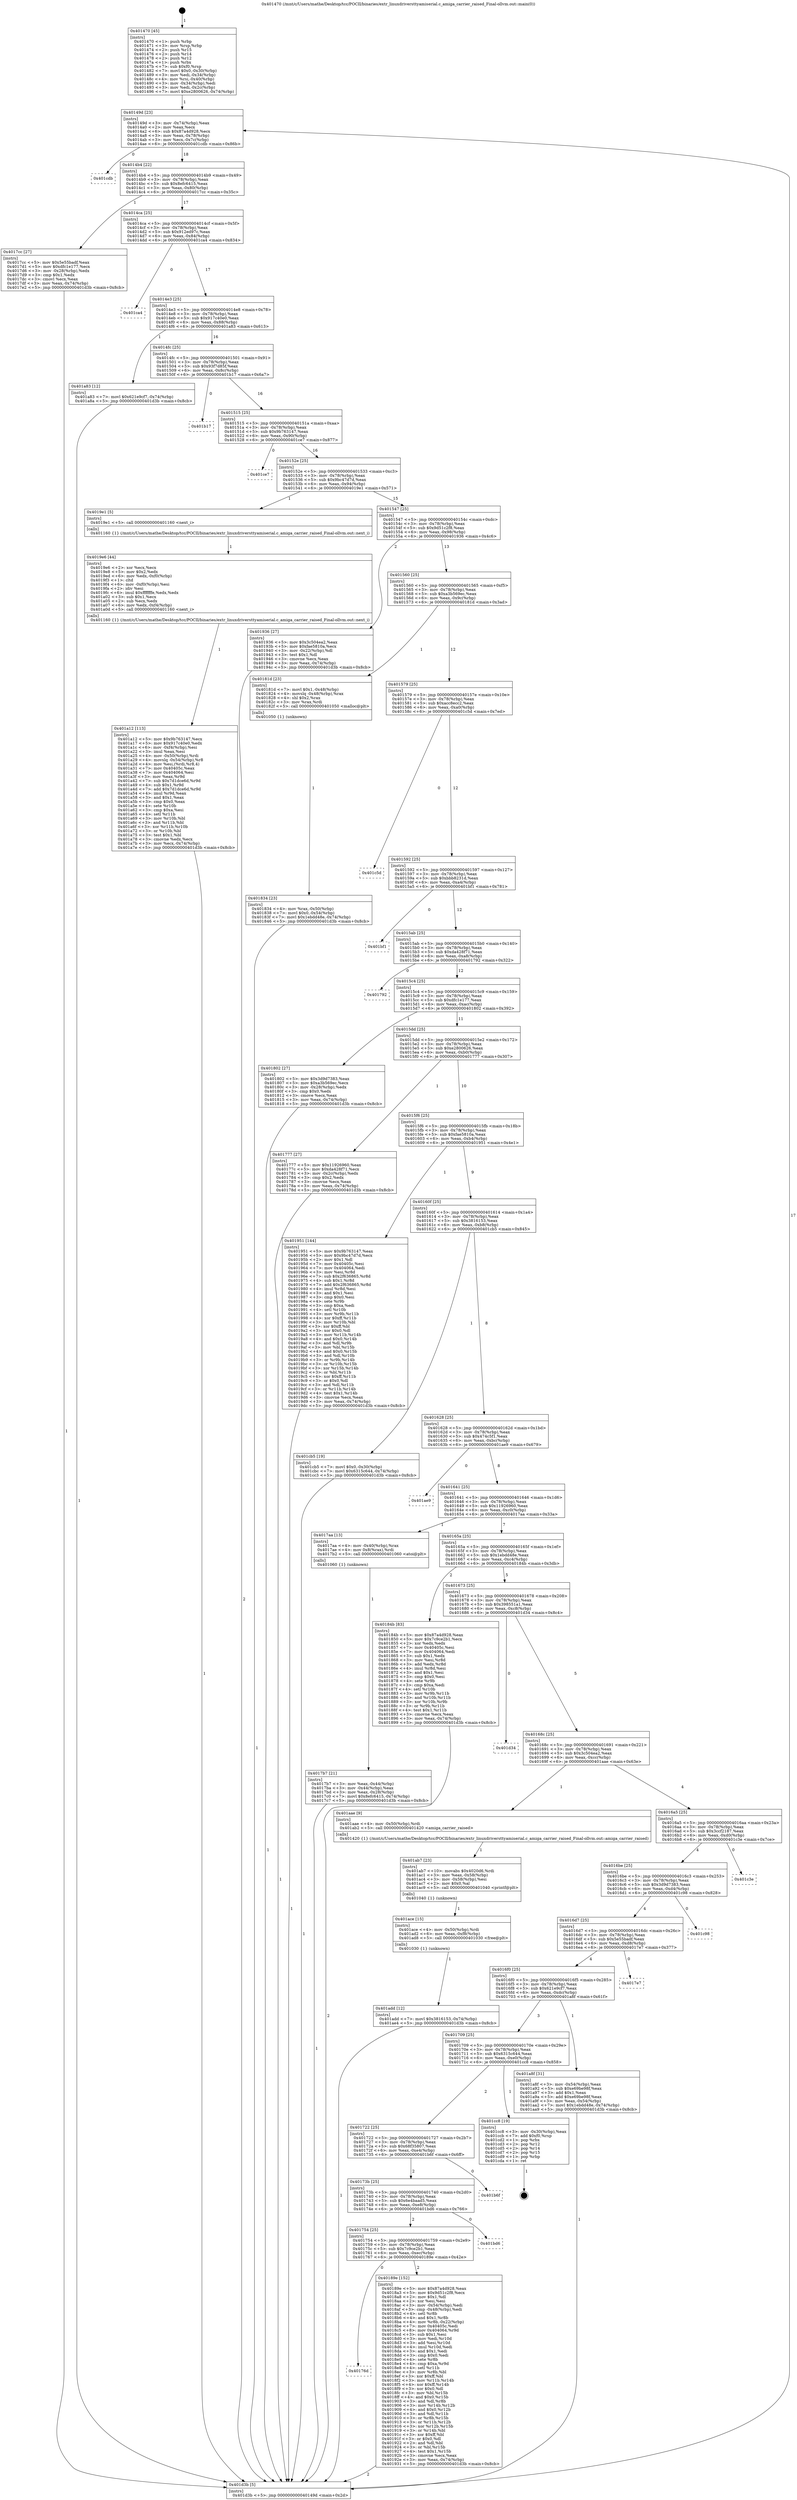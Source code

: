 digraph "0x401470" {
  label = "0x401470 (/mnt/c/Users/mathe/Desktop/tcc/POCII/binaries/extr_linuxdriversttyamiserial.c_amiga_carrier_raised_Final-ollvm.out::main(0))"
  labelloc = "t"
  node[shape=record]

  Entry [label="",width=0.3,height=0.3,shape=circle,fillcolor=black,style=filled]
  "0x40149d" [label="{
     0x40149d [23]\l
     | [instrs]\l
     &nbsp;&nbsp;0x40149d \<+3\>: mov -0x74(%rbp),%eax\l
     &nbsp;&nbsp;0x4014a0 \<+2\>: mov %eax,%ecx\l
     &nbsp;&nbsp;0x4014a2 \<+6\>: sub $0x87a4d928,%ecx\l
     &nbsp;&nbsp;0x4014a8 \<+3\>: mov %eax,-0x78(%rbp)\l
     &nbsp;&nbsp;0x4014ab \<+3\>: mov %ecx,-0x7c(%rbp)\l
     &nbsp;&nbsp;0x4014ae \<+6\>: je 0000000000401cdb \<main+0x86b\>\l
  }"]
  "0x401cdb" [label="{
     0x401cdb\l
  }", style=dashed]
  "0x4014b4" [label="{
     0x4014b4 [22]\l
     | [instrs]\l
     &nbsp;&nbsp;0x4014b4 \<+5\>: jmp 00000000004014b9 \<main+0x49\>\l
     &nbsp;&nbsp;0x4014b9 \<+3\>: mov -0x78(%rbp),%eax\l
     &nbsp;&nbsp;0x4014bc \<+5\>: sub $0x8efc6415,%eax\l
     &nbsp;&nbsp;0x4014c1 \<+3\>: mov %eax,-0x80(%rbp)\l
     &nbsp;&nbsp;0x4014c4 \<+6\>: je 00000000004017cc \<main+0x35c\>\l
  }"]
  Exit [label="",width=0.3,height=0.3,shape=circle,fillcolor=black,style=filled,peripheries=2]
  "0x4017cc" [label="{
     0x4017cc [27]\l
     | [instrs]\l
     &nbsp;&nbsp;0x4017cc \<+5\>: mov $0x5e55badf,%eax\l
     &nbsp;&nbsp;0x4017d1 \<+5\>: mov $0xdfc1e177,%ecx\l
     &nbsp;&nbsp;0x4017d6 \<+3\>: mov -0x28(%rbp),%edx\l
     &nbsp;&nbsp;0x4017d9 \<+3\>: cmp $0x1,%edx\l
     &nbsp;&nbsp;0x4017dc \<+3\>: cmovl %ecx,%eax\l
     &nbsp;&nbsp;0x4017df \<+3\>: mov %eax,-0x74(%rbp)\l
     &nbsp;&nbsp;0x4017e2 \<+5\>: jmp 0000000000401d3b \<main+0x8cb\>\l
  }"]
  "0x4014ca" [label="{
     0x4014ca [25]\l
     | [instrs]\l
     &nbsp;&nbsp;0x4014ca \<+5\>: jmp 00000000004014cf \<main+0x5f\>\l
     &nbsp;&nbsp;0x4014cf \<+3\>: mov -0x78(%rbp),%eax\l
     &nbsp;&nbsp;0x4014d2 \<+5\>: sub $0x912ed97c,%eax\l
     &nbsp;&nbsp;0x4014d7 \<+6\>: mov %eax,-0x84(%rbp)\l
     &nbsp;&nbsp;0x4014dd \<+6\>: je 0000000000401ca4 \<main+0x834\>\l
  }"]
  "0x401add" [label="{
     0x401add [12]\l
     | [instrs]\l
     &nbsp;&nbsp;0x401add \<+7\>: movl $0x3816153,-0x74(%rbp)\l
     &nbsp;&nbsp;0x401ae4 \<+5\>: jmp 0000000000401d3b \<main+0x8cb\>\l
  }"]
  "0x401ca4" [label="{
     0x401ca4\l
  }", style=dashed]
  "0x4014e3" [label="{
     0x4014e3 [25]\l
     | [instrs]\l
     &nbsp;&nbsp;0x4014e3 \<+5\>: jmp 00000000004014e8 \<main+0x78\>\l
     &nbsp;&nbsp;0x4014e8 \<+3\>: mov -0x78(%rbp),%eax\l
     &nbsp;&nbsp;0x4014eb \<+5\>: sub $0x917c40e0,%eax\l
     &nbsp;&nbsp;0x4014f0 \<+6\>: mov %eax,-0x88(%rbp)\l
     &nbsp;&nbsp;0x4014f6 \<+6\>: je 0000000000401a83 \<main+0x613\>\l
  }"]
  "0x401ace" [label="{
     0x401ace [15]\l
     | [instrs]\l
     &nbsp;&nbsp;0x401ace \<+4\>: mov -0x50(%rbp),%rdi\l
     &nbsp;&nbsp;0x401ad2 \<+6\>: mov %eax,-0xf8(%rbp)\l
     &nbsp;&nbsp;0x401ad8 \<+5\>: call 0000000000401030 \<free@plt\>\l
     | [calls]\l
     &nbsp;&nbsp;0x401030 \{1\} (unknown)\l
  }"]
  "0x401a83" [label="{
     0x401a83 [12]\l
     | [instrs]\l
     &nbsp;&nbsp;0x401a83 \<+7\>: movl $0x621e9cf7,-0x74(%rbp)\l
     &nbsp;&nbsp;0x401a8a \<+5\>: jmp 0000000000401d3b \<main+0x8cb\>\l
  }"]
  "0x4014fc" [label="{
     0x4014fc [25]\l
     | [instrs]\l
     &nbsp;&nbsp;0x4014fc \<+5\>: jmp 0000000000401501 \<main+0x91\>\l
     &nbsp;&nbsp;0x401501 \<+3\>: mov -0x78(%rbp),%eax\l
     &nbsp;&nbsp;0x401504 \<+5\>: sub $0x93f7d85f,%eax\l
     &nbsp;&nbsp;0x401509 \<+6\>: mov %eax,-0x8c(%rbp)\l
     &nbsp;&nbsp;0x40150f \<+6\>: je 0000000000401b17 \<main+0x6a7\>\l
  }"]
  "0x401ab7" [label="{
     0x401ab7 [23]\l
     | [instrs]\l
     &nbsp;&nbsp;0x401ab7 \<+10\>: movabs $0x4020d6,%rdi\l
     &nbsp;&nbsp;0x401ac1 \<+3\>: mov %eax,-0x58(%rbp)\l
     &nbsp;&nbsp;0x401ac4 \<+3\>: mov -0x58(%rbp),%esi\l
     &nbsp;&nbsp;0x401ac7 \<+2\>: mov $0x0,%al\l
     &nbsp;&nbsp;0x401ac9 \<+5\>: call 0000000000401040 \<printf@plt\>\l
     | [calls]\l
     &nbsp;&nbsp;0x401040 \{1\} (unknown)\l
  }"]
  "0x401b17" [label="{
     0x401b17\l
  }", style=dashed]
  "0x401515" [label="{
     0x401515 [25]\l
     | [instrs]\l
     &nbsp;&nbsp;0x401515 \<+5\>: jmp 000000000040151a \<main+0xaa\>\l
     &nbsp;&nbsp;0x40151a \<+3\>: mov -0x78(%rbp),%eax\l
     &nbsp;&nbsp;0x40151d \<+5\>: sub $0x9b763147,%eax\l
     &nbsp;&nbsp;0x401522 \<+6\>: mov %eax,-0x90(%rbp)\l
     &nbsp;&nbsp;0x401528 \<+6\>: je 0000000000401ce7 \<main+0x877\>\l
  }"]
  "0x401a12" [label="{
     0x401a12 [113]\l
     | [instrs]\l
     &nbsp;&nbsp;0x401a12 \<+5\>: mov $0x9b763147,%ecx\l
     &nbsp;&nbsp;0x401a17 \<+5\>: mov $0x917c40e0,%edx\l
     &nbsp;&nbsp;0x401a1c \<+6\>: mov -0xf4(%rbp),%esi\l
     &nbsp;&nbsp;0x401a22 \<+3\>: imul %eax,%esi\l
     &nbsp;&nbsp;0x401a25 \<+4\>: mov -0x50(%rbp),%rdi\l
     &nbsp;&nbsp;0x401a29 \<+4\>: movslq -0x54(%rbp),%r8\l
     &nbsp;&nbsp;0x401a2d \<+4\>: mov %esi,(%rdi,%r8,4)\l
     &nbsp;&nbsp;0x401a31 \<+7\>: mov 0x40405c,%eax\l
     &nbsp;&nbsp;0x401a38 \<+7\>: mov 0x404064,%esi\l
     &nbsp;&nbsp;0x401a3f \<+3\>: mov %eax,%r9d\l
     &nbsp;&nbsp;0x401a42 \<+7\>: sub $0x7d1dce6d,%r9d\l
     &nbsp;&nbsp;0x401a49 \<+4\>: sub $0x1,%r9d\l
     &nbsp;&nbsp;0x401a4d \<+7\>: add $0x7d1dce6d,%r9d\l
     &nbsp;&nbsp;0x401a54 \<+4\>: imul %r9d,%eax\l
     &nbsp;&nbsp;0x401a58 \<+3\>: and $0x1,%eax\l
     &nbsp;&nbsp;0x401a5b \<+3\>: cmp $0x0,%eax\l
     &nbsp;&nbsp;0x401a5e \<+4\>: sete %r10b\l
     &nbsp;&nbsp;0x401a62 \<+3\>: cmp $0xa,%esi\l
     &nbsp;&nbsp;0x401a65 \<+4\>: setl %r11b\l
     &nbsp;&nbsp;0x401a69 \<+3\>: mov %r10b,%bl\l
     &nbsp;&nbsp;0x401a6c \<+3\>: and %r11b,%bl\l
     &nbsp;&nbsp;0x401a6f \<+3\>: xor %r11b,%r10b\l
     &nbsp;&nbsp;0x401a72 \<+3\>: or %r10b,%bl\l
     &nbsp;&nbsp;0x401a75 \<+3\>: test $0x1,%bl\l
     &nbsp;&nbsp;0x401a78 \<+3\>: cmovne %edx,%ecx\l
     &nbsp;&nbsp;0x401a7b \<+3\>: mov %ecx,-0x74(%rbp)\l
     &nbsp;&nbsp;0x401a7e \<+5\>: jmp 0000000000401d3b \<main+0x8cb\>\l
  }"]
  "0x401ce7" [label="{
     0x401ce7\l
  }", style=dashed]
  "0x40152e" [label="{
     0x40152e [25]\l
     | [instrs]\l
     &nbsp;&nbsp;0x40152e \<+5\>: jmp 0000000000401533 \<main+0xc3\>\l
     &nbsp;&nbsp;0x401533 \<+3\>: mov -0x78(%rbp),%eax\l
     &nbsp;&nbsp;0x401536 \<+5\>: sub $0x9bc47d7d,%eax\l
     &nbsp;&nbsp;0x40153b \<+6\>: mov %eax,-0x94(%rbp)\l
     &nbsp;&nbsp;0x401541 \<+6\>: je 00000000004019e1 \<main+0x571\>\l
  }"]
  "0x4019e6" [label="{
     0x4019e6 [44]\l
     | [instrs]\l
     &nbsp;&nbsp;0x4019e6 \<+2\>: xor %ecx,%ecx\l
     &nbsp;&nbsp;0x4019e8 \<+5\>: mov $0x2,%edx\l
     &nbsp;&nbsp;0x4019ed \<+6\>: mov %edx,-0xf0(%rbp)\l
     &nbsp;&nbsp;0x4019f3 \<+1\>: cltd\l
     &nbsp;&nbsp;0x4019f4 \<+6\>: mov -0xf0(%rbp),%esi\l
     &nbsp;&nbsp;0x4019fa \<+2\>: idiv %esi\l
     &nbsp;&nbsp;0x4019fc \<+6\>: imul $0xfffffffe,%edx,%edx\l
     &nbsp;&nbsp;0x401a02 \<+3\>: sub $0x1,%ecx\l
     &nbsp;&nbsp;0x401a05 \<+2\>: sub %ecx,%edx\l
     &nbsp;&nbsp;0x401a07 \<+6\>: mov %edx,-0xf4(%rbp)\l
     &nbsp;&nbsp;0x401a0d \<+5\>: call 0000000000401160 \<next_i\>\l
     | [calls]\l
     &nbsp;&nbsp;0x401160 \{1\} (/mnt/c/Users/mathe/Desktop/tcc/POCII/binaries/extr_linuxdriversttyamiserial.c_amiga_carrier_raised_Final-ollvm.out::next_i)\l
  }"]
  "0x4019e1" [label="{
     0x4019e1 [5]\l
     | [instrs]\l
     &nbsp;&nbsp;0x4019e1 \<+5\>: call 0000000000401160 \<next_i\>\l
     | [calls]\l
     &nbsp;&nbsp;0x401160 \{1\} (/mnt/c/Users/mathe/Desktop/tcc/POCII/binaries/extr_linuxdriversttyamiserial.c_amiga_carrier_raised_Final-ollvm.out::next_i)\l
  }"]
  "0x401547" [label="{
     0x401547 [25]\l
     | [instrs]\l
     &nbsp;&nbsp;0x401547 \<+5\>: jmp 000000000040154c \<main+0xdc\>\l
     &nbsp;&nbsp;0x40154c \<+3\>: mov -0x78(%rbp),%eax\l
     &nbsp;&nbsp;0x40154f \<+5\>: sub $0x9d51c2f8,%eax\l
     &nbsp;&nbsp;0x401554 \<+6\>: mov %eax,-0x98(%rbp)\l
     &nbsp;&nbsp;0x40155a \<+6\>: je 0000000000401936 \<main+0x4c6\>\l
  }"]
  "0x40176d" [label="{
     0x40176d\l
  }", style=dashed]
  "0x401936" [label="{
     0x401936 [27]\l
     | [instrs]\l
     &nbsp;&nbsp;0x401936 \<+5\>: mov $0x3c504ea2,%eax\l
     &nbsp;&nbsp;0x40193b \<+5\>: mov $0xfae5810a,%ecx\l
     &nbsp;&nbsp;0x401940 \<+3\>: mov -0x22(%rbp),%dl\l
     &nbsp;&nbsp;0x401943 \<+3\>: test $0x1,%dl\l
     &nbsp;&nbsp;0x401946 \<+3\>: cmovne %ecx,%eax\l
     &nbsp;&nbsp;0x401949 \<+3\>: mov %eax,-0x74(%rbp)\l
     &nbsp;&nbsp;0x40194c \<+5\>: jmp 0000000000401d3b \<main+0x8cb\>\l
  }"]
  "0x401560" [label="{
     0x401560 [25]\l
     | [instrs]\l
     &nbsp;&nbsp;0x401560 \<+5\>: jmp 0000000000401565 \<main+0xf5\>\l
     &nbsp;&nbsp;0x401565 \<+3\>: mov -0x78(%rbp),%eax\l
     &nbsp;&nbsp;0x401568 \<+5\>: sub $0xa3b569ec,%eax\l
     &nbsp;&nbsp;0x40156d \<+6\>: mov %eax,-0x9c(%rbp)\l
     &nbsp;&nbsp;0x401573 \<+6\>: je 000000000040181d \<main+0x3ad\>\l
  }"]
  "0x40189e" [label="{
     0x40189e [152]\l
     | [instrs]\l
     &nbsp;&nbsp;0x40189e \<+5\>: mov $0x87a4d928,%eax\l
     &nbsp;&nbsp;0x4018a3 \<+5\>: mov $0x9d51c2f8,%ecx\l
     &nbsp;&nbsp;0x4018a8 \<+2\>: mov $0x1,%dl\l
     &nbsp;&nbsp;0x4018aa \<+2\>: xor %esi,%esi\l
     &nbsp;&nbsp;0x4018ac \<+3\>: mov -0x54(%rbp),%edi\l
     &nbsp;&nbsp;0x4018af \<+3\>: cmp -0x48(%rbp),%edi\l
     &nbsp;&nbsp;0x4018b2 \<+4\>: setl %r8b\l
     &nbsp;&nbsp;0x4018b6 \<+4\>: and $0x1,%r8b\l
     &nbsp;&nbsp;0x4018ba \<+4\>: mov %r8b,-0x22(%rbp)\l
     &nbsp;&nbsp;0x4018be \<+7\>: mov 0x40405c,%edi\l
     &nbsp;&nbsp;0x4018c5 \<+8\>: mov 0x404064,%r9d\l
     &nbsp;&nbsp;0x4018cd \<+3\>: sub $0x1,%esi\l
     &nbsp;&nbsp;0x4018d0 \<+3\>: mov %edi,%r10d\l
     &nbsp;&nbsp;0x4018d3 \<+3\>: add %esi,%r10d\l
     &nbsp;&nbsp;0x4018d6 \<+4\>: imul %r10d,%edi\l
     &nbsp;&nbsp;0x4018da \<+3\>: and $0x1,%edi\l
     &nbsp;&nbsp;0x4018dd \<+3\>: cmp $0x0,%edi\l
     &nbsp;&nbsp;0x4018e0 \<+4\>: sete %r8b\l
     &nbsp;&nbsp;0x4018e4 \<+4\>: cmp $0xa,%r9d\l
     &nbsp;&nbsp;0x4018e8 \<+4\>: setl %r11b\l
     &nbsp;&nbsp;0x4018ec \<+3\>: mov %r8b,%bl\l
     &nbsp;&nbsp;0x4018ef \<+3\>: xor $0xff,%bl\l
     &nbsp;&nbsp;0x4018f2 \<+3\>: mov %r11b,%r14b\l
     &nbsp;&nbsp;0x4018f5 \<+4\>: xor $0xff,%r14b\l
     &nbsp;&nbsp;0x4018f9 \<+3\>: xor $0x0,%dl\l
     &nbsp;&nbsp;0x4018fc \<+3\>: mov %bl,%r15b\l
     &nbsp;&nbsp;0x4018ff \<+4\>: and $0x0,%r15b\l
     &nbsp;&nbsp;0x401903 \<+3\>: and %dl,%r8b\l
     &nbsp;&nbsp;0x401906 \<+3\>: mov %r14b,%r12b\l
     &nbsp;&nbsp;0x401909 \<+4\>: and $0x0,%r12b\l
     &nbsp;&nbsp;0x40190d \<+3\>: and %dl,%r11b\l
     &nbsp;&nbsp;0x401910 \<+3\>: or %r8b,%r15b\l
     &nbsp;&nbsp;0x401913 \<+3\>: or %r11b,%r12b\l
     &nbsp;&nbsp;0x401916 \<+3\>: xor %r12b,%r15b\l
     &nbsp;&nbsp;0x401919 \<+3\>: or %r14b,%bl\l
     &nbsp;&nbsp;0x40191c \<+3\>: xor $0xff,%bl\l
     &nbsp;&nbsp;0x40191f \<+3\>: or $0x0,%dl\l
     &nbsp;&nbsp;0x401922 \<+2\>: and %dl,%bl\l
     &nbsp;&nbsp;0x401924 \<+3\>: or %bl,%r15b\l
     &nbsp;&nbsp;0x401927 \<+4\>: test $0x1,%r15b\l
     &nbsp;&nbsp;0x40192b \<+3\>: cmovne %ecx,%eax\l
     &nbsp;&nbsp;0x40192e \<+3\>: mov %eax,-0x74(%rbp)\l
     &nbsp;&nbsp;0x401931 \<+5\>: jmp 0000000000401d3b \<main+0x8cb\>\l
  }"]
  "0x40181d" [label="{
     0x40181d [23]\l
     | [instrs]\l
     &nbsp;&nbsp;0x40181d \<+7\>: movl $0x1,-0x48(%rbp)\l
     &nbsp;&nbsp;0x401824 \<+4\>: movslq -0x48(%rbp),%rax\l
     &nbsp;&nbsp;0x401828 \<+4\>: shl $0x2,%rax\l
     &nbsp;&nbsp;0x40182c \<+3\>: mov %rax,%rdi\l
     &nbsp;&nbsp;0x40182f \<+5\>: call 0000000000401050 \<malloc@plt\>\l
     | [calls]\l
     &nbsp;&nbsp;0x401050 \{1\} (unknown)\l
  }"]
  "0x401579" [label="{
     0x401579 [25]\l
     | [instrs]\l
     &nbsp;&nbsp;0x401579 \<+5\>: jmp 000000000040157e \<main+0x10e\>\l
     &nbsp;&nbsp;0x40157e \<+3\>: mov -0x78(%rbp),%eax\l
     &nbsp;&nbsp;0x401581 \<+5\>: sub $0xacc8ecc2,%eax\l
     &nbsp;&nbsp;0x401586 \<+6\>: mov %eax,-0xa0(%rbp)\l
     &nbsp;&nbsp;0x40158c \<+6\>: je 0000000000401c5d \<main+0x7ed\>\l
  }"]
  "0x401754" [label="{
     0x401754 [25]\l
     | [instrs]\l
     &nbsp;&nbsp;0x401754 \<+5\>: jmp 0000000000401759 \<main+0x2e9\>\l
     &nbsp;&nbsp;0x401759 \<+3\>: mov -0x78(%rbp),%eax\l
     &nbsp;&nbsp;0x40175c \<+5\>: sub $0x7c9ce2b1,%eax\l
     &nbsp;&nbsp;0x401761 \<+6\>: mov %eax,-0xec(%rbp)\l
     &nbsp;&nbsp;0x401767 \<+6\>: je 000000000040189e \<main+0x42e\>\l
  }"]
  "0x401c5d" [label="{
     0x401c5d\l
  }", style=dashed]
  "0x401592" [label="{
     0x401592 [25]\l
     | [instrs]\l
     &nbsp;&nbsp;0x401592 \<+5\>: jmp 0000000000401597 \<main+0x127\>\l
     &nbsp;&nbsp;0x401597 \<+3\>: mov -0x78(%rbp),%eax\l
     &nbsp;&nbsp;0x40159a \<+5\>: sub $0xbbb8231d,%eax\l
     &nbsp;&nbsp;0x40159f \<+6\>: mov %eax,-0xa4(%rbp)\l
     &nbsp;&nbsp;0x4015a5 \<+6\>: je 0000000000401bf1 \<main+0x781\>\l
  }"]
  "0x401bd6" [label="{
     0x401bd6\l
  }", style=dashed]
  "0x401bf1" [label="{
     0x401bf1\l
  }", style=dashed]
  "0x4015ab" [label="{
     0x4015ab [25]\l
     | [instrs]\l
     &nbsp;&nbsp;0x4015ab \<+5\>: jmp 00000000004015b0 \<main+0x140\>\l
     &nbsp;&nbsp;0x4015b0 \<+3\>: mov -0x78(%rbp),%eax\l
     &nbsp;&nbsp;0x4015b3 \<+5\>: sub $0xda428f71,%eax\l
     &nbsp;&nbsp;0x4015b8 \<+6\>: mov %eax,-0xa8(%rbp)\l
     &nbsp;&nbsp;0x4015be \<+6\>: je 0000000000401792 \<main+0x322\>\l
  }"]
  "0x40173b" [label="{
     0x40173b [25]\l
     | [instrs]\l
     &nbsp;&nbsp;0x40173b \<+5\>: jmp 0000000000401740 \<main+0x2d0\>\l
     &nbsp;&nbsp;0x401740 \<+3\>: mov -0x78(%rbp),%eax\l
     &nbsp;&nbsp;0x401743 \<+5\>: sub $0x6e4baad5,%eax\l
     &nbsp;&nbsp;0x401748 \<+6\>: mov %eax,-0xe8(%rbp)\l
     &nbsp;&nbsp;0x40174e \<+6\>: je 0000000000401bd6 \<main+0x766\>\l
  }"]
  "0x401792" [label="{
     0x401792\l
  }", style=dashed]
  "0x4015c4" [label="{
     0x4015c4 [25]\l
     | [instrs]\l
     &nbsp;&nbsp;0x4015c4 \<+5\>: jmp 00000000004015c9 \<main+0x159\>\l
     &nbsp;&nbsp;0x4015c9 \<+3\>: mov -0x78(%rbp),%eax\l
     &nbsp;&nbsp;0x4015cc \<+5\>: sub $0xdfc1e177,%eax\l
     &nbsp;&nbsp;0x4015d1 \<+6\>: mov %eax,-0xac(%rbp)\l
     &nbsp;&nbsp;0x4015d7 \<+6\>: je 0000000000401802 \<main+0x392\>\l
  }"]
  "0x401b6f" [label="{
     0x401b6f\l
  }", style=dashed]
  "0x401802" [label="{
     0x401802 [27]\l
     | [instrs]\l
     &nbsp;&nbsp;0x401802 \<+5\>: mov $0x3d9d7383,%eax\l
     &nbsp;&nbsp;0x401807 \<+5\>: mov $0xa3b569ec,%ecx\l
     &nbsp;&nbsp;0x40180c \<+3\>: mov -0x28(%rbp),%edx\l
     &nbsp;&nbsp;0x40180f \<+3\>: cmp $0x0,%edx\l
     &nbsp;&nbsp;0x401812 \<+3\>: cmove %ecx,%eax\l
     &nbsp;&nbsp;0x401815 \<+3\>: mov %eax,-0x74(%rbp)\l
     &nbsp;&nbsp;0x401818 \<+5\>: jmp 0000000000401d3b \<main+0x8cb\>\l
  }"]
  "0x4015dd" [label="{
     0x4015dd [25]\l
     | [instrs]\l
     &nbsp;&nbsp;0x4015dd \<+5\>: jmp 00000000004015e2 \<main+0x172\>\l
     &nbsp;&nbsp;0x4015e2 \<+3\>: mov -0x78(%rbp),%eax\l
     &nbsp;&nbsp;0x4015e5 \<+5\>: sub $0xe2800626,%eax\l
     &nbsp;&nbsp;0x4015ea \<+6\>: mov %eax,-0xb0(%rbp)\l
     &nbsp;&nbsp;0x4015f0 \<+6\>: je 0000000000401777 \<main+0x307\>\l
  }"]
  "0x401722" [label="{
     0x401722 [25]\l
     | [instrs]\l
     &nbsp;&nbsp;0x401722 \<+5\>: jmp 0000000000401727 \<main+0x2b7\>\l
     &nbsp;&nbsp;0x401727 \<+3\>: mov -0x78(%rbp),%eax\l
     &nbsp;&nbsp;0x40172a \<+5\>: sub $0x68f35807,%eax\l
     &nbsp;&nbsp;0x40172f \<+6\>: mov %eax,-0xe4(%rbp)\l
     &nbsp;&nbsp;0x401735 \<+6\>: je 0000000000401b6f \<main+0x6ff\>\l
  }"]
  "0x401777" [label="{
     0x401777 [27]\l
     | [instrs]\l
     &nbsp;&nbsp;0x401777 \<+5\>: mov $0x11926960,%eax\l
     &nbsp;&nbsp;0x40177c \<+5\>: mov $0xda428f71,%ecx\l
     &nbsp;&nbsp;0x401781 \<+3\>: mov -0x2c(%rbp),%edx\l
     &nbsp;&nbsp;0x401784 \<+3\>: cmp $0x2,%edx\l
     &nbsp;&nbsp;0x401787 \<+3\>: cmovne %ecx,%eax\l
     &nbsp;&nbsp;0x40178a \<+3\>: mov %eax,-0x74(%rbp)\l
     &nbsp;&nbsp;0x40178d \<+5\>: jmp 0000000000401d3b \<main+0x8cb\>\l
  }"]
  "0x4015f6" [label="{
     0x4015f6 [25]\l
     | [instrs]\l
     &nbsp;&nbsp;0x4015f6 \<+5\>: jmp 00000000004015fb \<main+0x18b\>\l
     &nbsp;&nbsp;0x4015fb \<+3\>: mov -0x78(%rbp),%eax\l
     &nbsp;&nbsp;0x4015fe \<+5\>: sub $0xfae5810a,%eax\l
     &nbsp;&nbsp;0x401603 \<+6\>: mov %eax,-0xb4(%rbp)\l
     &nbsp;&nbsp;0x401609 \<+6\>: je 0000000000401951 \<main+0x4e1\>\l
  }"]
  "0x401d3b" [label="{
     0x401d3b [5]\l
     | [instrs]\l
     &nbsp;&nbsp;0x401d3b \<+5\>: jmp 000000000040149d \<main+0x2d\>\l
  }"]
  "0x401470" [label="{
     0x401470 [45]\l
     | [instrs]\l
     &nbsp;&nbsp;0x401470 \<+1\>: push %rbp\l
     &nbsp;&nbsp;0x401471 \<+3\>: mov %rsp,%rbp\l
     &nbsp;&nbsp;0x401474 \<+2\>: push %r15\l
     &nbsp;&nbsp;0x401476 \<+2\>: push %r14\l
     &nbsp;&nbsp;0x401478 \<+2\>: push %r12\l
     &nbsp;&nbsp;0x40147a \<+1\>: push %rbx\l
     &nbsp;&nbsp;0x40147b \<+7\>: sub $0xf0,%rsp\l
     &nbsp;&nbsp;0x401482 \<+7\>: movl $0x0,-0x30(%rbp)\l
     &nbsp;&nbsp;0x401489 \<+3\>: mov %edi,-0x34(%rbp)\l
     &nbsp;&nbsp;0x40148c \<+4\>: mov %rsi,-0x40(%rbp)\l
     &nbsp;&nbsp;0x401490 \<+3\>: mov -0x34(%rbp),%edi\l
     &nbsp;&nbsp;0x401493 \<+3\>: mov %edi,-0x2c(%rbp)\l
     &nbsp;&nbsp;0x401496 \<+7\>: movl $0xe2800626,-0x74(%rbp)\l
  }"]
  "0x401cc8" [label="{
     0x401cc8 [19]\l
     | [instrs]\l
     &nbsp;&nbsp;0x401cc8 \<+3\>: mov -0x30(%rbp),%eax\l
     &nbsp;&nbsp;0x401ccb \<+7\>: add $0xf0,%rsp\l
     &nbsp;&nbsp;0x401cd2 \<+1\>: pop %rbx\l
     &nbsp;&nbsp;0x401cd3 \<+2\>: pop %r12\l
     &nbsp;&nbsp;0x401cd5 \<+2\>: pop %r14\l
     &nbsp;&nbsp;0x401cd7 \<+2\>: pop %r15\l
     &nbsp;&nbsp;0x401cd9 \<+1\>: pop %rbp\l
     &nbsp;&nbsp;0x401cda \<+1\>: ret\l
  }"]
  "0x401951" [label="{
     0x401951 [144]\l
     | [instrs]\l
     &nbsp;&nbsp;0x401951 \<+5\>: mov $0x9b763147,%eax\l
     &nbsp;&nbsp;0x401956 \<+5\>: mov $0x9bc47d7d,%ecx\l
     &nbsp;&nbsp;0x40195b \<+2\>: mov $0x1,%dl\l
     &nbsp;&nbsp;0x40195d \<+7\>: mov 0x40405c,%esi\l
     &nbsp;&nbsp;0x401964 \<+7\>: mov 0x404064,%edi\l
     &nbsp;&nbsp;0x40196b \<+3\>: mov %esi,%r8d\l
     &nbsp;&nbsp;0x40196e \<+7\>: sub $0x2f636865,%r8d\l
     &nbsp;&nbsp;0x401975 \<+4\>: sub $0x1,%r8d\l
     &nbsp;&nbsp;0x401979 \<+7\>: add $0x2f636865,%r8d\l
     &nbsp;&nbsp;0x401980 \<+4\>: imul %r8d,%esi\l
     &nbsp;&nbsp;0x401984 \<+3\>: and $0x1,%esi\l
     &nbsp;&nbsp;0x401987 \<+3\>: cmp $0x0,%esi\l
     &nbsp;&nbsp;0x40198a \<+4\>: sete %r9b\l
     &nbsp;&nbsp;0x40198e \<+3\>: cmp $0xa,%edi\l
     &nbsp;&nbsp;0x401991 \<+4\>: setl %r10b\l
     &nbsp;&nbsp;0x401995 \<+3\>: mov %r9b,%r11b\l
     &nbsp;&nbsp;0x401998 \<+4\>: xor $0xff,%r11b\l
     &nbsp;&nbsp;0x40199c \<+3\>: mov %r10b,%bl\l
     &nbsp;&nbsp;0x40199f \<+3\>: xor $0xff,%bl\l
     &nbsp;&nbsp;0x4019a2 \<+3\>: xor $0x0,%dl\l
     &nbsp;&nbsp;0x4019a5 \<+3\>: mov %r11b,%r14b\l
     &nbsp;&nbsp;0x4019a8 \<+4\>: and $0x0,%r14b\l
     &nbsp;&nbsp;0x4019ac \<+3\>: and %dl,%r9b\l
     &nbsp;&nbsp;0x4019af \<+3\>: mov %bl,%r15b\l
     &nbsp;&nbsp;0x4019b2 \<+4\>: and $0x0,%r15b\l
     &nbsp;&nbsp;0x4019b6 \<+3\>: and %dl,%r10b\l
     &nbsp;&nbsp;0x4019b9 \<+3\>: or %r9b,%r14b\l
     &nbsp;&nbsp;0x4019bc \<+3\>: or %r10b,%r15b\l
     &nbsp;&nbsp;0x4019bf \<+3\>: xor %r15b,%r14b\l
     &nbsp;&nbsp;0x4019c2 \<+3\>: or %bl,%r11b\l
     &nbsp;&nbsp;0x4019c5 \<+4\>: xor $0xff,%r11b\l
     &nbsp;&nbsp;0x4019c9 \<+3\>: or $0x0,%dl\l
     &nbsp;&nbsp;0x4019cc \<+3\>: and %dl,%r11b\l
     &nbsp;&nbsp;0x4019cf \<+3\>: or %r11b,%r14b\l
     &nbsp;&nbsp;0x4019d2 \<+4\>: test $0x1,%r14b\l
     &nbsp;&nbsp;0x4019d6 \<+3\>: cmovne %ecx,%eax\l
     &nbsp;&nbsp;0x4019d9 \<+3\>: mov %eax,-0x74(%rbp)\l
     &nbsp;&nbsp;0x4019dc \<+5\>: jmp 0000000000401d3b \<main+0x8cb\>\l
  }"]
  "0x40160f" [label="{
     0x40160f [25]\l
     | [instrs]\l
     &nbsp;&nbsp;0x40160f \<+5\>: jmp 0000000000401614 \<main+0x1a4\>\l
     &nbsp;&nbsp;0x401614 \<+3\>: mov -0x78(%rbp),%eax\l
     &nbsp;&nbsp;0x401617 \<+5\>: sub $0x3816153,%eax\l
     &nbsp;&nbsp;0x40161c \<+6\>: mov %eax,-0xb8(%rbp)\l
     &nbsp;&nbsp;0x401622 \<+6\>: je 0000000000401cb5 \<main+0x845\>\l
  }"]
  "0x401709" [label="{
     0x401709 [25]\l
     | [instrs]\l
     &nbsp;&nbsp;0x401709 \<+5\>: jmp 000000000040170e \<main+0x29e\>\l
     &nbsp;&nbsp;0x40170e \<+3\>: mov -0x78(%rbp),%eax\l
     &nbsp;&nbsp;0x401711 \<+5\>: sub $0x6315c644,%eax\l
     &nbsp;&nbsp;0x401716 \<+6\>: mov %eax,-0xe0(%rbp)\l
     &nbsp;&nbsp;0x40171c \<+6\>: je 0000000000401cc8 \<main+0x858\>\l
  }"]
  "0x401cb5" [label="{
     0x401cb5 [19]\l
     | [instrs]\l
     &nbsp;&nbsp;0x401cb5 \<+7\>: movl $0x0,-0x30(%rbp)\l
     &nbsp;&nbsp;0x401cbc \<+7\>: movl $0x6315c644,-0x74(%rbp)\l
     &nbsp;&nbsp;0x401cc3 \<+5\>: jmp 0000000000401d3b \<main+0x8cb\>\l
  }"]
  "0x401628" [label="{
     0x401628 [25]\l
     | [instrs]\l
     &nbsp;&nbsp;0x401628 \<+5\>: jmp 000000000040162d \<main+0x1bd\>\l
     &nbsp;&nbsp;0x40162d \<+3\>: mov -0x78(%rbp),%eax\l
     &nbsp;&nbsp;0x401630 \<+5\>: sub $0x474c5f1,%eax\l
     &nbsp;&nbsp;0x401635 \<+6\>: mov %eax,-0xbc(%rbp)\l
     &nbsp;&nbsp;0x40163b \<+6\>: je 0000000000401ae9 \<main+0x679\>\l
  }"]
  "0x401a8f" [label="{
     0x401a8f [31]\l
     | [instrs]\l
     &nbsp;&nbsp;0x401a8f \<+3\>: mov -0x54(%rbp),%eax\l
     &nbsp;&nbsp;0x401a92 \<+5\>: sub $0xe69be98f,%eax\l
     &nbsp;&nbsp;0x401a97 \<+3\>: add $0x1,%eax\l
     &nbsp;&nbsp;0x401a9a \<+5\>: add $0xe69be98f,%eax\l
     &nbsp;&nbsp;0x401a9f \<+3\>: mov %eax,-0x54(%rbp)\l
     &nbsp;&nbsp;0x401aa2 \<+7\>: movl $0x1ebdd48e,-0x74(%rbp)\l
     &nbsp;&nbsp;0x401aa9 \<+5\>: jmp 0000000000401d3b \<main+0x8cb\>\l
  }"]
  "0x401ae9" [label="{
     0x401ae9\l
  }", style=dashed]
  "0x401641" [label="{
     0x401641 [25]\l
     | [instrs]\l
     &nbsp;&nbsp;0x401641 \<+5\>: jmp 0000000000401646 \<main+0x1d6\>\l
     &nbsp;&nbsp;0x401646 \<+3\>: mov -0x78(%rbp),%eax\l
     &nbsp;&nbsp;0x401649 \<+5\>: sub $0x11926960,%eax\l
     &nbsp;&nbsp;0x40164e \<+6\>: mov %eax,-0xc0(%rbp)\l
     &nbsp;&nbsp;0x401654 \<+6\>: je 00000000004017aa \<main+0x33a\>\l
  }"]
  "0x4016f0" [label="{
     0x4016f0 [25]\l
     | [instrs]\l
     &nbsp;&nbsp;0x4016f0 \<+5\>: jmp 00000000004016f5 \<main+0x285\>\l
     &nbsp;&nbsp;0x4016f5 \<+3\>: mov -0x78(%rbp),%eax\l
     &nbsp;&nbsp;0x4016f8 \<+5\>: sub $0x621e9cf7,%eax\l
     &nbsp;&nbsp;0x4016fd \<+6\>: mov %eax,-0xdc(%rbp)\l
     &nbsp;&nbsp;0x401703 \<+6\>: je 0000000000401a8f \<main+0x61f\>\l
  }"]
  "0x4017aa" [label="{
     0x4017aa [13]\l
     | [instrs]\l
     &nbsp;&nbsp;0x4017aa \<+4\>: mov -0x40(%rbp),%rax\l
     &nbsp;&nbsp;0x4017ae \<+4\>: mov 0x8(%rax),%rdi\l
     &nbsp;&nbsp;0x4017b2 \<+5\>: call 0000000000401060 \<atoi@plt\>\l
     | [calls]\l
     &nbsp;&nbsp;0x401060 \{1\} (unknown)\l
  }"]
  "0x40165a" [label="{
     0x40165a [25]\l
     | [instrs]\l
     &nbsp;&nbsp;0x40165a \<+5\>: jmp 000000000040165f \<main+0x1ef\>\l
     &nbsp;&nbsp;0x40165f \<+3\>: mov -0x78(%rbp),%eax\l
     &nbsp;&nbsp;0x401662 \<+5\>: sub $0x1ebdd48e,%eax\l
     &nbsp;&nbsp;0x401667 \<+6\>: mov %eax,-0xc4(%rbp)\l
     &nbsp;&nbsp;0x40166d \<+6\>: je 000000000040184b \<main+0x3db\>\l
  }"]
  "0x4017b7" [label="{
     0x4017b7 [21]\l
     | [instrs]\l
     &nbsp;&nbsp;0x4017b7 \<+3\>: mov %eax,-0x44(%rbp)\l
     &nbsp;&nbsp;0x4017ba \<+3\>: mov -0x44(%rbp),%eax\l
     &nbsp;&nbsp;0x4017bd \<+3\>: mov %eax,-0x28(%rbp)\l
     &nbsp;&nbsp;0x4017c0 \<+7\>: movl $0x8efc6415,-0x74(%rbp)\l
     &nbsp;&nbsp;0x4017c7 \<+5\>: jmp 0000000000401d3b \<main+0x8cb\>\l
  }"]
  "0x401834" [label="{
     0x401834 [23]\l
     | [instrs]\l
     &nbsp;&nbsp;0x401834 \<+4\>: mov %rax,-0x50(%rbp)\l
     &nbsp;&nbsp;0x401838 \<+7\>: movl $0x0,-0x54(%rbp)\l
     &nbsp;&nbsp;0x40183f \<+7\>: movl $0x1ebdd48e,-0x74(%rbp)\l
     &nbsp;&nbsp;0x401846 \<+5\>: jmp 0000000000401d3b \<main+0x8cb\>\l
  }"]
  "0x4017e7" [label="{
     0x4017e7\l
  }", style=dashed]
  "0x40184b" [label="{
     0x40184b [83]\l
     | [instrs]\l
     &nbsp;&nbsp;0x40184b \<+5\>: mov $0x87a4d928,%eax\l
     &nbsp;&nbsp;0x401850 \<+5\>: mov $0x7c9ce2b1,%ecx\l
     &nbsp;&nbsp;0x401855 \<+2\>: xor %edx,%edx\l
     &nbsp;&nbsp;0x401857 \<+7\>: mov 0x40405c,%esi\l
     &nbsp;&nbsp;0x40185e \<+7\>: mov 0x404064,%edi\l
     &nbsp;&nbsp;0x401865 \<+3\>: sub $0x1,%edx\l
     &nbsp;&nbsp;0x401868 \<+3\>: mov %esi,%r8d\l
     &nbsp;&nbsp;0x40186b \<+3\>: add %edx,%r8d\l
     &nbsp;&nbsp;0x40186e \<+4\>: imul %r8d,%esi\l
     &nbsp;&nbsp;0x401872 \<+3\>: and $0x1,%esi\l
     &nbsp;&nbsp;0x401875 \<+3\>: cmp $0x0,%esi\l
     &nbsp;&nbsp;0x401878 \<+4\>: sete %r9b\l
     &nbsp;&nbsp;0x40187c \<+3\>: cmp $0xa,%edi\l
     &nbsp;&nbsp;0x40187f \<+4\>: setl %r10b\l
     &nbsp;&nbsp;0x401883 \<+3\>: mov %r9b,%r11b\l
     &nbsp;&nbsp;0x401886 \<+3\>: and %r10b,%r11b\l
     &nbsp;&nbsp;0x401889 \<+3\>: xor %r10b,%r9b\l
     &nbsp;&nbsp;0x40188c \<+3\>: or %r9b,%r11b\l
     &nbsp;&nbsp;0x40188f \<+4\>: test $0x1,%r11b\l
     &nbsp;&nbsp;0x401893 \<+3\>: cmovne %ecx,%eax\l
     &nbsp;&nbsp;0x401896 \<+3\>: mov %eax,-0x74(%rbp)\l
     &nbsp;&nbsp;0x401899 \<+5\>: jmp 0000000000401d3b \<main+0x8cb\>\l
  }"]
  "0x401673" [label="{
     0x401673 [25]\l
     | [instrs]\l
     &nbsp;&nbsp;0x401673 \<+5\>: jmp 0000000000401678 \<main+0x208\>\l
     &nbsp;&nbsp;0x401678 \<+3\>: mov -0x78(%rbp),%eax\l
     &nbsp;&nbsp;0x40167b \<+5\>: sub $0x398551a1,%eax\l
     &nbsp;&nbsp;0x401680 \<+6\>: mov %eax,-0xc8(%rbp)\l
     &nbsp;&nbsp;0x401686 \<+6\>: je 0000000000401d34 \<main+0x8c4\>\l
  }"]
  "0x4016d7" [label="{
     0x4016d7 [25]\l
     | [instrs]\l
     &nbsp;&nbsp;0x4016d7 \<+5\>: jmp 00000000004016dc \<main+0x26c\>\l
     &nbsp;&nbsp;0x4016dc \<+3\>: mov -0x78(%rbp),%eax\l
     &nbsp;&nbsp;0x4016df \<+5\>: sub $0x5e55badf,%eax\l
     &nbsp;&nbsp;0x4016e4 \<+6\>: mov %eax,-0xd8(%rbp)\l
     &nbsp;&nbsp;0x4016ea \<+6\>: je 00000000004017e7 \<main+0x377\>\l
  }"]
  "0x401d34" [label="{
     0x401d34\l
  }", style=dashed]
  "0x40168c" [label="{
     0x40168c [25]\l
     | [instrs]\l
     &nbsp;&nbsp;0x40168c \<+5\>: jmp 0000000000401691 \<main+0x221\>\l
     &nbsp;&nbsp;0x401691 \<+3\>: mov -0x78(%rbp),%eax\l
     &nbsp;&nbsp;0x401694 \<+5\>: sub $0x3c504ea2,%eax\l
     &nbsp;&nbsp;0x401699 \<+6\>: mov %eax,-0xcc(%rbp)\l
     &nbsp;&nbsp;0x40169f \<+6\>: je 0000000000401aae \<main+0x63e\>\l
  }"]
  "0x401c98" [label="{
     0x401c98\l
  }", style=dashed]
  "0x401aae" [label="{
     0x401aae [9]\l
     | [instrs]\l
     &nbsp;&nbsp;0x401aae \<+4\>: mov -0x50(%rbp),%rdi\l
     &nbsp;&nbsp;0x401ab2 \<+5\>: call 0000000000401420 \<amiga_carrier_raised\>\l
     | [calls]\l
     &nbsp;&nbsp;0x401420 \{1\} (/mnt/c/Users/mathe/Desktop/tcc/POCII/binaries/extr_linuxdriversttyamiserial.c_amiga_carrier_raised_Final-ollvm.out::amiga_carrier_raised)\l
  }"]
  "0x4016a5" [label="{
     0x4016a5 [25]\l
     | [instrs]\l
     &nbsp;&nbsp;0x4016a5 \<+5\>: jmp 00000000004016aa \<main+0x23a\>\l
     &nbsp;&nbsp;0x4016aa \<+3\>: mov -0x78(%rbp),%eax\l
     &nbsp;&nbsp;0x4016ad \<+5\>: sub $0x3ccf2187,%eax\l
     &nbsp;&nbsp;0x4016b2 \<+6\>: mov %eax,-0xd0(%rbp)\l
     &nbsp;&nbsp;0x4016b8 \<+6\>: je 0000000000401c3e \<main+0x7ce\>\l
  }"]
  "0x4016be" [label="{
     0x4016be [25]\l
     | [instrs]\l
     &nbsp;&nbsp;0x4016be \<+5\>: jmp 00000000004016c3 \<main+0x253\>\l
     &nbsp;&nbsp;0x4016c3 \<+3\>: mov -0x78(%rbp),%eax\l
     &nbsp;&nbsp;0x4016c6 \<+5\>: sub $0x3d9d7383,%eax\l
     &nbsp;&nbsp;0x4016cb \<+6\>: mov %eax,-0xd4(%rbp)\l
     &nbsp;&nbsp;0x4016d1 \<+6\>: je 0000000000401c98 \<main+0x828\>\l
  }"]
  "0x401c3e" [label="{
     0x401c3e\l
  }", style=dashed]
  Entry -> "0x401470" [label=" 1"]
  "0x40149d" -> "0x401cdb" [label=" 0"]
  "0x40149d" -> "0x4014b4" [label=" 18"]
  "0x401cc8" -> Exit [label=" 1"]
  "0x4014b4" -> "0x4017cc" [label=" 1"]
  "0x4014b4" -> "0x4014ca" [label=" 17"]
  "0x401cb5" -> "0x401d3b" [label=" 1"]
  "0x4014ca" -> "0x401ca4" [label=" 0"]
  "0x4014ca" -> "0x4014e3" [label=" 17"]
  "0x401add" -> "0x401d3b" [label=" 1"]
  "0x4014e3" -> "0x401a83" [label=" 1"]
  "0x4014e3" -> "0x4014fc" [label=" 16"]
  "0x401ace" -> "0x401add" [label=" 1"]
  "0x4014fc" -> "0x401b17" [label=" 0"]
  "0x4014fc" -> "0x401515" [label=" 16"]
  "0x401ab7" -> "0x401ace" [label=" 1"]
  "0x401515" -> "0x401ce7" [label=" 0"]
  "0x401515" -> "0x40152e" [label=" 16"]
  "0x401aae" -> "0x401ab7" [label=" 1"]
  "0x40152e" -> "0x4019e1" [label=" 1"]
  "0x40152e" -> "0x401547" [label=" 15"]
  "0x401a8f" -> "0x401d3b" [label=" 1"]
  "0x401547" -> "0x401936" [label=" 2"]
  "0x401547" -> "0x401560" [label=" 13"]
  "0x401a83" -> "0x401d3b" [label=" 1"]
  "0x401560" -> "0x40181d" [label=" 1"]
  "0x401560" -> "0x401579" [label=" 12"]
  "0x401a12" -> "0x401d3b" [label=" 1"]
  "0x401579" -> "0x401c5d" [label=" 0"]
  "0x401579" -> "0x401592" [label=" 12"]
  "0x4019e1" -> "0x4019e6" [label=" 1"]
  "0x401592" -> "0x401bf1" [label=" 0"]
  "0x401592" -> "0x4015ab" [label=" 12"]
  "0x401951" -> "0x401d3b" [label=" 1"]
  "0x4015ab" -> "0x401792" [label=" 0"]
  "0x4015ab" -> "0x4015c4" [label=" 12"]
  "0x40189e" -> "0x401d3b" [label=" 2"]
  "0x4015c4" -> "0x401802" [label=" 1"]
  "0x4015c4" -> "0x4015dd" [label=" 11"]
  "0x401754" -> "0x40176d" [label=" 0"]
  "0x4015dd" -> "0x401777" [label=" 1"]
  "0x4015dd" -> "0x4015f6" [label=" 10"]
  "0x401777" -> "0x401d3b" [label=" 1"]
  "0x401470" -> "0x40149d" [label=" 1"]
  "0x401d3b" -> "0x40149d" [label=" 17"]
  "0x4019e6" -> "0x401a12" [label=" 1"]
  "0x4015f6" -> "0x401951" [label=" 1"]
  "0x4015f6" -> "0x40160f" [label=" 9"]
  "0x40173b" -> "0x401754" [label=" 2"]
  "0x40160f" -> "0x401cb5" [label=" 1"]
  "0x40160f" -> "0x401628" [label=" 8"]
  "0x401936" -> "0x401d3b" [label=" 2"]
  "0x401628" -> "0x401ae9" [label=" 0"]
  "0x401628" -> "0x401641" [label=" 8"]
  "0x401722" -> "0x40173b" [label=" 2"]
  "0x401641" -> "0x4017aa" [label=" 1"]
  "0x401641" -> "0x40165a" [label=" 7"]
  "0x4017aa" -> "0x4017b7" [label=" 1"]
  "0x4017b7" -> "0x401d3b" [label=" 1"]
  "0x4017cc" -> "0x401d3b" [label=" 1"]
  "0x401802" -> "0x401d3b" [label=" 1"]
  "0x40181d" -> "0x401834" [label=" 1"]
  "0x401834" -> "0x401d3b" [label=" 1"]
  "0x401754" -> "0x40189e" [label=" 2"]
  "0x40165a" -> "0x40184b" [label=" 2"]
  "0x40165a" -> "0x401673" [label=" 5"]
  "0x40184b" -> "0x401d3b" [label=" 2"]
  "0x401709" -> "0x401722" [label=" 2"]
  "0x401673" -> "0x401d34" [label=" 0"]
  "0x401673" -> "0x40168c" [label=" 5"]
  "0x40173b" -> "0x401bd6" [label=" 0"]
  "0x40168c" -> "0x401aae" [label=" 1"]
  "0x40168c" -> "0x4016a5" [label=" 4"]
  "0x4016f0" -> "0x401709" [label=" 3"]
  "0x4016a5" -> "0x401c3e" [label=" 0"]
  "0x4016a5" -> "0x4016be" [label=" 4"]
  "0x4016f0" -> "0x401a8f" [label=" 1"]
  "0x4016be" -> "0x401c98" [label=" 0"]
  "0x4016be" -> "0x4016d7" [label=" 4"]
  "0x401709" -> "0x401cc8" [label=" 1"]
  "0x4016d7" -> "0x4017e7" [label=" 0"]
  "0x4016d7" -> "0x4016f0" [label=" 4"]
  "0x401722" -> "0x401b6f" [label=" 0"]
}
